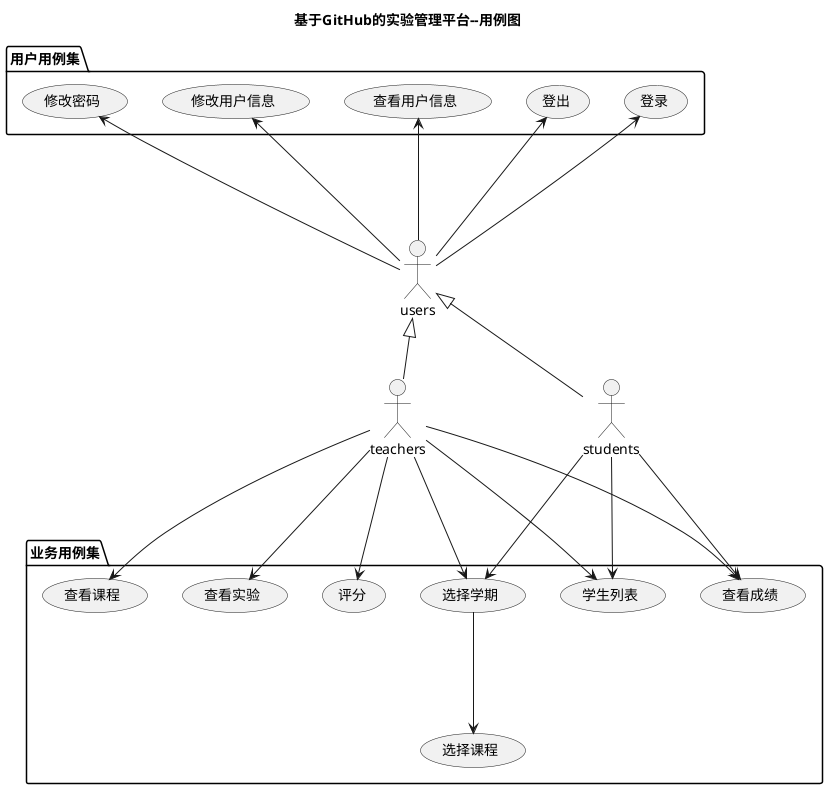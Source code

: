 @startuml
title 基于GitHub的实验管理平台--用例图
actor teachers
actor students
actor users
users <|-- teachers
users <|-- students

package 用户用例集 {
users --up-> (登录)
users --up-> (登出)
users --up-> (查看用户信息)
users --up-> (修改用户信息)
users --up-> (修改密码)
}
package 业务用例集 {
teachers ---> (评分)
teachers ---> (学生列表)
teachers--->(查看成绩)
teachers-->(查看课程)
teachers-->(查看实验)
teachers-->(选择学期)
(选择学期)--->(选择课程)
students ---> (学生列表)
students ---> (查看成绩)
students-->(选择学期)
}
@enduml